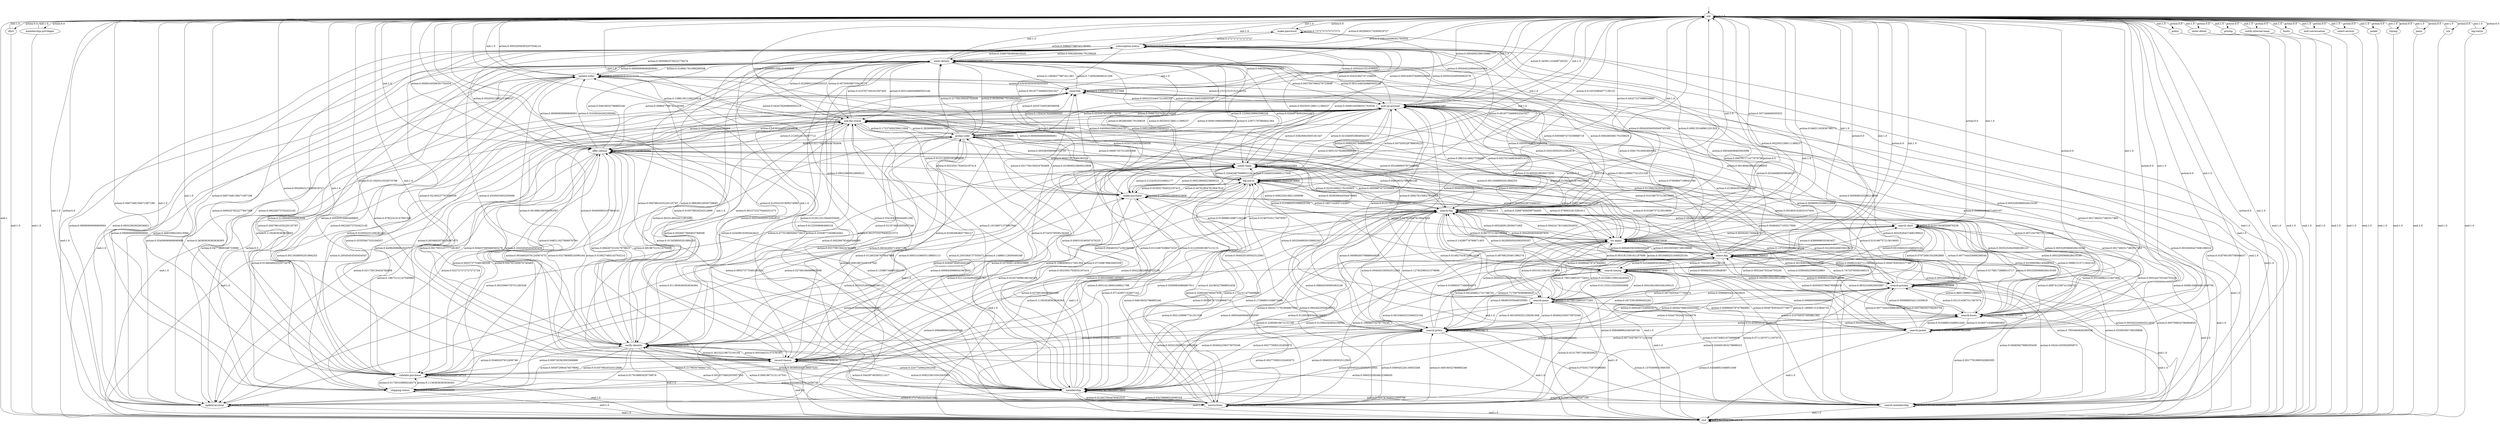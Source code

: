 digraph learned_mdp {
s0 [label="init"];
s1 [label="make-password"];
s2 [label="shirt"];
s3 [label="membership-privileges"];
s4 [label="enter-details"];
s5 [label="verify-identity"];
s6 [label="try-again"];
s7 [label="policy"];
s8 [label="update-account"];
s9 [label="search-boots"];
s10 [label="enter-detail"];
s11 [label="pricing"];
s12 [label="membership"];
s13 [label="search-jacket"];
s14 [label="shipping-status"];
s15 [label="instructions"];
s16 [label="validate-purchase"];
s17 [label="notify-internal-team"];
s18 [label="boots"];
s19 [label="end-conversation"];
s20 [label="search-membership"];
s21 [label="select-answer"];
s22 [label="jacket"];
s23 [label="record-reason"];
s24 [label="subscription-status"];
s25 [label="search-policy"];
s26 [label="timing"];
s27 [label="search-jeans"];
s28 [label="search-faq"];
s29 [label="make-purchase"];
s30 [label="log-out-in"];
s31 [label="pull-up-account"];
s32 [label="jeans"];
s33 [label="n/a"];
s34 [label="offer-refund"];
s35 [label="search-pricing"];
s36 [label="notify-team"];
s37 [label="promo-code"];
s38 [label="log-out/in"];
s39 [label="ask-the-oracle"];
s40 [label="send-link"];
s41 [label="search-timing"];
s42 [label="select-faq"];
s43 [label="search-shirt"];
s44 [label="update-order"];
s45 [label="end"];
s0 -> s0  [label="init:1.0"];
s0 -> s1  [label="action:0.0"];
s0 -> s2  [label="action:0.0"];
s0 -> s3  [label="action:0.0"];
s0 -> s4  [label="action:0.008164598301763554"];
s0 -> s5  [label="action:0.011920313520574788"];
s0 -> s6  [label="action:0.04621162638798171"];
s0 -> s7  [label="action:0.0"];
s0 -> s8  [label="action:0.0"];
s0 -> s9  [label="action:0.0"];
s0 -> s10  [label="action:0.0"];
s0 -> s11  [label="action:0.0"];
s0 -> s12  [label="action:0.010532331809274985"];
s0 -> s13  [label="action:0.0"];
s0 -> s14  [label="action:0.0007348138471587198"];
s0 -> s15  [label="action:0.004000653167864141"];
s0 -> s16  [label="action:0.0007348138471587198"];
s0 -> s17  [label="action:0.0"];
s0 -> s18  [label="action:0.0"];
s0 -> s19  [label="action:0.0"];
s0 -> s20  [label="action:0.0"];
s0 -> s21  [label="action:0.0"];
s0 -> s22  [label="action:0.0"];
s0 -> s23  [label="action:0.0026943174395819727"];
s0 -> s24  [label="action:0.0026943174395819727"];
s0 -> s25  [label="action:0.0"];
s0 -> s26  [label="action:0.0"];
s0 -> s27  [label="action:0.0"];
s0 -> s28  [label="action:0.507184846505552"];
s0 -> s29  [label="action:0.0008164598301763554"];
s0 -> s30  [label="action:0.04327237099934683"];
s0 -> s31  [label="action:0.34381123448726325"];
s0 -> s32  [label="action:0.0"];
s0 -> s33  [label="action:0.0"];
s0 -> s34  [label="action:0.0008164598301763554"];
s0 -> s35  [label="action:0.0"];
s0 -> s36  [label="action:0.014532984977139125"];
s0 -> s37  [label="action:0.0002449379490529066"];
s0 -> s38  [label="action:0.0"];
s0 -> s39  [label="action:0.0008981058131939908"];
s0 -> s40  [label="action:0.0004082299150881777"];
s0 -> s41  [label="action:0.0"];
s0 -> s42  [label="action:0.0"];
s0 -> s43  [label="action:0.0"];
s0 -> s44  [label="action:0.00032658393207054214"];
s0 -> s45  [label="end:1"];
s1 -> s0  [label="init:1.0"];
s1 -> s1  [label="action:0.7272727272727273"];
s1 -> s24  [label="action:0.2727272727272727"];
s1 -> s45 [label="end:1.0"];
s2 -> s0  [label="init:1.0"];
s2 -> s45 [label="end:1.0"];
s3 -> s0  [label="init:1.0"];
s3 -> s45 [label="end:1.0"];
s4 -> s0  [label="init:1.0"];
s4 -> s1  [label="action:0.008647798742138365"];
s4 -> s4  [label="action:0.04009433962264151"];
s4 -> s5  [label="action:0.0007861635220125787"];
s4 -> s6  [label="action:0.05817610062893082"];
s4 -> s8  [label="action:0.4693396226415094"];
s4 -> s14  [label="action:0.0007861635220125787"];
s4 -> s15  [label="action:0.0015723270440251573"];
s4 -> s16  [label="action:0.00550314465408805"];
s4 -> s23  [label="action:0.0015723270440251573"];
s4 -> s24  [label="action:0.006289308176100629"];
s4 -> s28  [label="action:0.006289308176100629"];
s4 -> s29  [label="action:0.04009433962264151"];
s4 -> s30  [label="action:0.06289308176100629"];
s4 -> s31  [label="action:0.0031446540880503146"];
s4 -> s34  [label="action:0.008647798742138365"];
s4 -> s36  [label="action:0.12264150943396226"];
s4 -> s37  [label="action:0.003930817610062893"];
s4 -> s39  [label="action:0.0031446540880503146"];
s4 -> s40  [label="action:0.13836477987421383"];
s4 -> s44  [label="action:0.018081761006289308"];
s4 -> s45 [label="end:1.0"];
s5 -> s0  [label="init:1.0"];
s5 -> s4  [label="action:0.08928010059729645"];
s5 -> s5  [label="action:0.034580320653882425"];
s5 -> s8  [label="action:0.017918893429739076"];
s5 -> s12  [label="action:0.2247720842502358"];
s5 -> s14  [label="action:0.005972964476579692"];
s5 -> s15  [label="action:0.0012574662055957245"];
s5 -> s16  [label="action:0.009745363093366866"];
s5 -> s23  [label="action:0.00534423137378183"];
s5 -> s24  [label="action:0.4539453002200566"];
s5 -> s28  [label="action:0.010374096196164728"];
s5 -> s29  [label="action:0.0009430996541967935"];
s5 -> s31  [label="action:0.012574662055957246"];
s5 -> s34  [label="action:0.006287331027978623"];
s5 -> s36  [label="action:0.00031436655139893113"];
s5 -> s37  [label="action:0.045268783401446085"];
s5 -> s39  [label="action:0.07701980509273813"];
s5 -> s40  [label="action:0.002514932411191449"];
s5 -> s44  [label="action:0.001886199308393587"];
s5 -> s45 [label="end:1.0"];
s6 -> s0  [label="init:1.0"];
s6 -> s4  [label="action:0.09544008483563096"];
s6 -> s6  [label="action:0.014846235418875928"];
s6 -> s12  [label="action:0.009544008483563097"];
s6 -> s14  [label="action:0.0021208907741251328"];
s6 -> s15  [label="action:0.19936373276776245"];
s6 -> s20  [label="action:0.005302226935312832"];
s6 -> s27  [label="action:0.003181336161187699"];
s6 -> s28  [label="action:0.0042417815482502655"];
s6 -> s29  [label="action:0.019088016967126194"];
s6 -> s30  [label="action:0.5790031813361611"];
s6 -> s31  [label="action:0.0021208907741251328"];
s6 -> s36  [label="action:0.03817603393425239"];
s6 -> s37  [label="action:0.005302226935312832"];
s6 -> s39  [label="action:0.010604453870625663"];
s6 -> s41  [label="action:0.003181336161187699"];
s6 -> s42  [label="action:0.008483563096500531"];
s6 -> s45 [label="end:1.0"];
s7 -> s0  [label="init:1.0"];
s7 -> s45 [label="end:1.0"];
s8 -> s0  [label="init:1.0"];
s8 -> s4  [label="action:0.09090909090909091"];
s8 -> s8  [label="action:0.18181818181818182"];
s8 -> s24  [label="action:0.09090909090909091"];
s8 -> s28  [label="action:0.09090909090909091"];
s8 -> s36  [label="action:0.011363636363636364"];
s8 -> s40  [label="action:0.5"];
s8 -> s44  [label="action:0.03409090909090909"];
s8 -> s45 [label="end:1.0"];
s9 -> s0  [label="init:1.0"];
s9 -> s6  [label="action:0.0053285968028419185"];
s9 -> s9  [label="action:0.015985790408525755"];
s9 -> s13  [label="action:0.010657193605683837"];
s9 -> s20  [label="action:0.0017761989342806395"];
s9 -> s23  [label="action:0.007104795737122558"];
s9 -> s25  [label="action:0.014209591474245116"];
s9 -> s28  [label="action:0.023090586145648313"];
s9 -> s29  [label="action:0.0053285968028419185"];
s9 -> s30  [label="action:0.0053285968028419185"];
s9 -> s31  [label="action:0.008880994671403197"];
s9 -> s34  [label="action:0.007104795737122558"];
s9 -> s35  [label="action:0.021314387211367674"];
s9 -> s40  [label="action:0.0053285968028419185"];
s9 -> s42  [label="action:0.8632326820603907"];
s9 -> s43  [label="action:0.0053285968028419185"];
s9 -> s45 [label="end:1.0"];
s10 -> s0  [label="init:1.0"];
s10 -> s45 [label="end:1.0"];
s11 -> s0  [label="init:1.0"];
s11 -> s45 [label="end:1.0"];
s12 -> s0  [label="init:1.0"];
s12 -> s4  [label="action:0.10156971375807941"];
s12 -> s5  [label="action:0.003693444136657433"];
s12 -> s6  [label="action:0.012003693444136657"];
s12 -> s8  [label="action:0.17174515235457063"];
s12 -> s12  [label="action:0.03785780240073869"];
s12 -> s15  [label="action:0.012927054478301015"];
s12 -> s20  [label="action:0.018467220683287166"];
s12 -> s23  [label="action:0.009233610341643583"];
s12 -> s24  [label="action:0.034164358264081256"];
s12 -> s25  [label="action:0.002770083102493075"];
s12 -> s27  [label="action:0.002770083102493075"];
s12 -> s28  [label="action:0.17266851338873498"];
s12 -> s31  [label="action:0.006463527239150508"];
s12 -> s34  [label="action:0.13388734995383195"];
s12 -> s36  [label="action:0.01662049861495845"];
s12 -> s37  [label="action:0.07109879963065559"];
s12 -> s39  [label="action:0.14866112650046168"];
s12 -> s40  [label="action:0.008310249307479225"];
s12 -> s44  [label="action:0.03508771929824561"];
s12 -> s45 [label="end:1.0"];
s13 -> s0  [label="init:1.0"];
s13 -> s6  [label="action:0.008741258741258742"];
s13 -> s9  [label="action:0.01048951048951049"];
s13 -> s13  [label="action:0.02097902097902098"];
s13 -> s15  [label="action:0.01048951048951049"];
s13 -> s27  [label="action:0.024475524475524476"];
s13 -> s28  [label="action:0.005244755244755245"];
s13 -> s31  [label="action:0.0017482517482517483"];
s13 -> s35  [label="action:0.043706293706293704"];
s13 -> s36  [label="action:0.0017482517482517483"];
s13 -> s41  [label="action:0.006993006993006993"];
s13 -> s42  [label="action:0.8601398601398601"];
s13 -> s43  [label="action:0.005244755244755245"];
s13 -> s45 [label="end:1.0"];
s14 -> s0  [label="init:1.0"];
s14 -> s14  [label="action:0.13636363636363635"];
s14 -> s16  [label="action:0.11363636363636363"];
s14 -> s28  [label="action:0.11363636363636363"];
s14 -> s31  [label="action:0.20454545454545456"];
s14 -> s34  [label="action:0.022727272727272728"];
s14 -> s39  [label="action:0.29545454545454547"];
s14 -> s44  [label="action:0.11363636363636363"];
s14 -> s45 [label="end:1.0"];
s15 -> s0  [label="init:1.0"];
s15 -> s4  [label="action:0.02459016393442623"];
s15 -> s5  [label="action:0.00819672131147541"];
s15 -> s6  [label="action:0.22950819672131148"];
s15 -> s12  [label="action:0.03278688524590164"];
s15 -> s15  [label="action:0.05737704918032787"];
s15 -> s25  [label="action:0.04918032786885246"];
s15 -> s28  [label="action:0.0942622950819672"];
s15 -> s29  [label="action:0.04918032786885246"];
s15 -> s30  [label="action:0.1721311475409836"];
s15 -> s35  [label="action:0.020491803278688523"];
s15 -> s36  [label="action:0.24180327868852458"];
s15 -> s39  [label="action:0.00819672131147541"];
s15 -> s40  [label="action:0.012295081967213115"];
s15 -> s45 [label="end:1.0"];
s16 -> s0  [label="init:1.0"];
s16 -> s4  [label="action:0.01384083044982699"];
s16 -> s5  [label="action:0.03460207612456748"];
s16 -> s12  [label="action:0.03460207612456748"];
s16 -> s14  [label="action:0.01730103806228374"];
s16 -> s16  [label="action:0.02422145328719723"];
s16 -> s23  [label="action:0.2179930795847751"];
s16 -> s24  [label="action:0.06228373702422145"];
s16 -> s28  [label="action:0.02768166089965398"];
s16 -> s31  [label="action:0.0034602076124567475"];
s16 -> s34  [label="action:0.020761245674740483"];
s16 -> s36  [label="action:0.02768166089965398"];
s16 -> s37  [label="action:0.0034602076124567475"];
s16 -> s39  [label="action:0.44982698961937717"];
s16 -> s44  [label="action:0.06228373702422145"];
s16 -> s45 [label="end:1.0"];
s17 -> s0  [label="init:1.0"];
s17 -> s45 [label="end:1.0"];
s18 -> s0  [label="init:1.0"];
s18 -> s45 [label="end:1.0"];
s19 -> s0  [label="init:1.0"];
s19 -> s45 [label="end:1.0"];
s20 -> s0  [label="init:1.0"];
s20 -> s4  [label="action:0.0032626427406199023"];
s20 -> s5  [label="action:0.0065252854812398045"];
s20 -> s6  [label="action:0.005709624796084829"];
s20 -> s12  [label="action:0.009787928221859706"];
s20 -> s20  [label="action:0.011419249592169658"];
s20 -> s25  [label="action:0.1370309951060359"];
s20 -> s28  [label="action:0.004078303425774877"];
s20 -> s31  [label="action:0.018760195758564437"];
s20 -> s35  [label="action:0.04241435562805873"];
s20 -> s36  [label="action:0.0008156606851549756"];
s20 -> s39  [label="action:0.004078303425774877"];
s20 -> s40  [label="action:0.0032626427406199023"];
s20 -> s41  [label="action:0.04730831973898858"];
s20 -> s42  [label="action:0.7055464926590538"];
s20 -> s45 [label="end:1.0"];
s21 -> s0  [label="init:1.0"];
s21 -> s45 [label="end:1.0"];
s22 -> s0  [label="init:1.0"];
s22 -> s45 [label="end:1.0"];
s23 -> s0  [label="init:1.0"];
s23 -> s4  [label="action:0.010570824524312896"];
s23 -> s5  [label="action:0.36152219873150104"];
s23 -> s12  [label="action:0.04439746300211417"];
s23 -> s16  [label="action:0.010570824524312896"];
s23 -> s23  [label="action:0.019027484143763214"];
s23 -> s28  [label="action:0.02959830866807611"];
s23 -> s29  [label="action:0.021141649048625793"];
s23 -> s30  [label="action:0.004228329809725159"];
s23 -> s31  [label="action:0.03382663847780127"];
s23 -> s34  [label="action:0.019027484143763214"];
s23 -> s36  [label="action:0.25792811839323465"];
s23 -> s37  [label="action:0.06342494714587738"];
s23 -> s39  [label="action:0.046511627906976744"];
s23 -> s44  [label="action:0.07822410147991543"];
s23 -> s45 [label="end:1.0"];
s24 -> s0  [label="init:1.0"];
s24 -> s4  [label="action:0.33667083854818525"];
s24 -> s5  [label="action:0.02190237797246558"];
s24 -> s6  [label="action:0.0025031289111389237"];
s24 -> s8  [label="action:0.08322903629536921"];
s24 -> s12  [label="action:0.010012515644555695"];
s24 -> s16  [label="action:0.0006257822277847309"];
s24 -> s24  [label="action:0.04818523153942428"];
s24 -> s28  [label="action:0.008135168961201502"];
s24 -> s29  [label="action:0.0025031289111389237"];
s24 -> s30  [label="action:0.0018773466833541927"];
s24 -> s31  [label="action:0.005632040050062578"];
s24 -> s34  [label="action:0.0025031289111389237"];
s24 -> s36  [label="action:0.0025031289111389237"];
s24 -> s37  [label="action:0.0018773466833541927"];
s24 -> s39  [label="action:0.007509386733416771"];
s24 -> s40  [label="action:0.4593241551939925"];
s24 -> s44  [label="action:0.0050062578222778474"];
s24 -> s45 [label="end:1.0"];
s25 -> s0  [label="init:1.0"];
s25 -> s5  [label="action:0.004020100502512563"];
s25 -> s6  [label="action:0.019095477386934675"];
s25 -> s8  [label="action:0.004020100502512563"];
s25 -> s9  [label="action:0.0020100502512562816"];
s25 -> s12  [label="action:0.004020100502512563"];
s25 -> s15  [label="action:0.009045226130653266"];
s25 -> s20  [label="action:0.07035175879396985"];
s25 -> s23  [label="action:0.0020100502512562816"];
s25 -> s24  [label="action:0.004020100502512563"];
s25 -> s25  [label="action:0.019095477386934675"];
s25 -> s27  [label="action:0.0010050251256281408"];
s25 -> s28  [label="action:0.004020100502512563"];
s25 -> s30  [label="action:0.004020100502512563"];
s25 -> s31  [label="action:0.01407035175879397"];
s25 -> s35  [label="action:0.06934673366834171"];
s25 -> s41  [label="action:0.04723618090452261"];
s25 -> s42  [label="action:0.7175879396984924"];
s25 -> s43  [label="action:0.005025125628140704"];
s25 -> s45 [label="end:1.0"];
s26 -> s0  [label="init:1.0"];
s26 -> s45 [label="end:1.0"];
s27 -> s0  [label="init:1.0"];
s27 -> s9  [label="action:0.009884678747940691"];
s27 -> s12  [label="action:0.004942339373970346"];
s27 -> s13  [label="action:0.019769357495881382"];
s27 -> s15  [label="action:0.013179571663920923"];
s27 -> s25  [label="action:0.004942339373970346"];
s27 -> s27  [label="action:0.03789126853377265"];
s27 -> s28  [label="action:0.014827018121911038"];
s27 -> s30  [label="action:0.0032948929159802307"];
s27 -> s31  [label="action:0.013179571663920923"];
s27 -> s35  [label="action:0.06754530477759473"];
s27 -> s41  [label="action:0.011532125205930808"];
s27 -> s42  [label="action:0.7891268533772653"];
s27 -> s43  [label="action:0.009884678747940691"];
s27 -> s45 [label="end:1.0"];
s28 -> s0  [label="init:1.0"];
s28 -> s4  [label="action:0.0005687473339968719"];
s28 -> s6  [label="action:0.005260912839471065"];
s28 -> s9  [label="action:0.09981515711645102"];
s28 -> s12  [label="action:0.005687473339968719"];
s28 -> s13  [label="action:0.09384331010948387"];
s28 -> s15  [label="action:0.0024171761694867055"];
s28 -> s20  [label="action:0.1866913123844732"];
s28 -> s23  [label="action:0.00014218683349921798"];
s28 -> s24  [label="action:0.00042656050049765394"];
s28 -> s25  [label="action:0.12782596331579696"];
s28 -> s27  [label="action:0.09768235461396274"];
s28 -> s28  [label="action:0.003270297170482013"];
s28 -> s30  [label="action:0.003839044504478885"];
s28 -> s31  [label="action:0.0027015498364851413"];
s28 -> s35  [label="action:0.13721029432674534"];
s28 -> s36  [label="action:0.0005687473339968719"];
s28 -> s41  [label="action:0.14289776766671405"];
s28 -> s42  [label="action:0.00426560500497654"];
s28 -> s43  [label="action:0.08488553959903312"];
s28 -> s45 [label="end:1.0"];
s29 -> s0  [label="init:1.0"];
s29 -> s4  [label="action:0.09523809523809523"];
s29 -> s6  [label="action:0.047619047619047616"];
s29 -> s12  [label="action:0.07142857142857142"];
s29 -> s28  [label="action:0.2857142857142857"];
s29 -> s29  [label="action:0.23809523809523808"];
s29 -> s30  [label="action:0.047619047619047616"];
s29 -> s34  [label="action:0.09523809523809523"];
s29 -> s36  [label="action:0.09523809523809523"];
s29 -> s37  [label="action:0.023809523809523808"];
s29 -> s45 [label="end:1.0"];
s30 -> s0  [label="init:1.0"];
s30 -> s4  [label="action:0.23971797884841364"];
s30 -> s6  [label="action:0.32667450058754405"];
s30 -> s9  [label="action:0.0035252643948296123"];
s30 -> s14  [label="action:0.0035252643948296123"];
s30 -> s15  [label="action:0.3290246768507638"];
s30 -> s23  [label="action:0.0023501762632197414"];
s30 -> s28  [label="action:0.008225616921269096"];
s30 -> s29  [label="action:0.023501762632197415"];
s30 -> s30  [label="action:0.009400705052878966"];
s30 -> s31  [label="action:0.007050528789659225"];
s30 -> s34  [label="action:0.0023501762632197414"];
s30 -> s36  [label="action:0.04465334900117509"];
s30 -> s45 [label="end:1.0"];
s31 -> s0  [label="init:1.0"];
s31 -> s1  [label="action:0.0004463289444320464"];
s31 -> s4  [label="action:0.0037937960276723946"];
s31 -> s5  [label="action:0.6132559696496318"];
s31 -> s6  [label="action:0.014952019638473556"];
s31 -> s12  [label="action:0.01316670386074537"];
s31 -> s14  [label="action:0.0017853157777281857"];
s31 -> s15  [label="action:0.0008926578888640928"];
s31 -> s16  [label="action:0.05355947333184557"];
s31 -> s23  [label="action:0.07163579558134345"];
s31 -> s24  [label="action:0.02432492747154653"];
s31 -> s28  [label="action:0.08614148627538495"];
s31 -> s29  [label="action:0.005132782860968534"];
s31 -> s30  [label="action:0.00892657888864093"];
s31 -> s31  [label="action:0.020084802499442087"];
s31 -> s34  [label="action:0.0004463289444320464"];
s31 -> s36  [label="action:0.021646953804954253"];
s31 -> s37  [label="action:0.004016960499888418"];
s31 -> s39  [label="action:0.05556795358178978"];
s31 -> s40  [label="action:0.0002231644722160232"];
s31 -> s45 [label="end:1.0"];
s32 -> s0  [label="init:1.0"];
s32 -> s45 [label="end:1.0"];
s33 -> s0  [label="init:1.0"];
s33 -> s45 [label="end:1.0"];
s34 -> s0  [label="init:1.0"];
s34 -> s4  [label="action:0.04918032786885246"];
s34 -> s5  [label="action:0.08196721311475409"];
s34 -> s8  [label="action:0.19672131147540983"];
s34 -> s12  [label="action:0.06557377049180328"];
s34 -> s16  [label="action:0.06557377049180328"];
s34 -> s23  [label="action:0.03278688524590164"];
s34 -> s28  [label="action:0.04918032786885246"];
s34 -> s31  [label="action:0.16393442622950818"];
s34 -> s34  [label="action:0.21311475409836064"];
s34 -> s36  [label="action:0.06557377049180328"];
s34 -> s44  [label="action:0.01639344262295082"];
s34 -> s45 [label="end:1.0"];
s35 -> s0  [label="init:1.0"];
s35 -> s6  [label="action:0.001936108422071636"];
s35 -> s9  [label="action:0.000968054211035818"];
s35 -> s12  [label="action:0.007744433688286544"];
s35 -> s13  [label="action:0.007744433688286544"];
s35 -> s20  [label="action:0.04065827686350436"];
s35 -> s25  [label="action:0.06582768635043562"];
s35 -> s27  [label="action:0.00968054211035818"];
s35 -> s28  [label="action:0.022265246853823813"];
s35 -> s31  [label="action:0.005808325266214908"];
s35 -> s35  [label="action:0.010648596321393998"];
s35 -> s36  [label="action:0.00484027105517909"];
s35 -> s37  [label="action:0.002904162633107454"];
s35 -> s39  [label="action:0.005808325266214908"];
s35 -> s41  [label="action:0.05808325266214908"];
s35 -> s42  [label="action:0.7473378509196515"];
s35 -> s43  [label="action:0.007744433688286544"];
s35 -> s45 [label="end:1.0"];
s36 -> s0  [label="init:1.0"];
s36 -> s4  [label="action:0.02849740932642487"];
s36 -> s5  [label="action:0.012953367875647668"];
s36 -> s6  [label="action:0.09326424870466321"];
s36 -> s8  [label="action:0.0025906735751295338"];
s36 -> s15  [label="action:0.09844559585492228"];
s36 -> s23  [label="action:0.02849740932642487"];
s36 -> s28  [label="action:0.023316062176165803"];
s36 -> s29  [label="action:0.21243523316062177"];
s36 -> s30  [label="action:0.32642487046632124"];
s36 -> s31  [label="action:0.03626943005181347"];
s36 -> s36  [label="action:0.046632124352331605"];
s36 -> s37  [label="action:0.09067357512953368"];
s36 -> s45 [label="end:1.0"];
s37 -> s0  [label="init:1.0"];
s37 -> s4  [label="action:0.21739130434782608"];
s37 -> s8  [label="action:0.021739130434782608"];
s37 -> s12  [label="action:0.10869565217391304"];
s37 -> s23  [label="action:0.021739130434782608"];
s37 -> s29  [label="action:0.021739130434782608"];
s37 -> s34  [label="action:0.021739130434782608"];
s37 -> s37  [label="action:0.13043478260869565"];
s37 -> s39  [label="action:0.2826086956521739"];
s37 -> s40  [label="action:0.13043478260869565"];
s37 -> s44  [label="action:0.043478260869565216"];
s37 -> s45 [label="end:1.0"];
s38 -> s0  [label="init:1.0"];
s38 -> s45 [label="end:1.0"];
s39 -> s0  [label="init:1.0"];
s39 -> s4  [label="action:0.010767160161507403"];
s39 -> s5  [label="action:0.0026917900403768506"];
s39 -> s6  [label="action:0.0013458950201884253"];
s39 -> s8  [label="action:0.014804845222072678"];
s39 -> s12  [label="action:0.2503364737550471"];
s39 -> s14  [label="action:0.0013458950201884253"];
s39 -> s16  [label="action:0.004037685060565276"];
s39 -> s23  [label="action:0.013458950201884253"];
s39 -> s24  [label="action:0.02288021534320323"];
s39 -> s28  [label="action:0.052489905787348586"];
s39 -> s29  [label="action:0.012113055181695828"];
s39 -> s30  [label="action:0.005383580080753701"];
s39 -> s31  [label="action:0.008075370121130552"];
s39 -> s34  [label="action:0.2126514131897712"];
s39 -> s36  [label="action:0.02557200538358008"];
s39 -> s37  [label="action:0.17227456258411844"];
s39 -> s39  [label="action:0.005383580080753701"];
s39 -> s40  [label="action:0.02557200538358008"];
s39 -> s44  [label="action:0.15881561238223418"];
s39 -> s45 [label="end:1.0"];
s40 -> s0  [label="init:1.0"];
s40 -> s4  [label="action:0.7185929648241206"];
s40 -> s5  [label="action:0.020100502512562814"];
s40 -> s8  [label="action:0.04773869346733668"];
s40 -> s16  [label="action:0.010050251256281407"];
s40 -> s24  [label="action:0.04020100502512563"];
s40 -> s28  [label="action:0.020100502512562814"];
s40 -> s31  [label="action:0.022613065326633167"];
s40 -> s40  [label="action:0.12060301507537688"];
s40 -> s45 [label="end:1.0"];
s41 -> s0  [label="init:1.0"];
s41 -> s6  [label="action:0.0010460251046025104"];
s41 -> s20  [label="action:0.07112970711297072"];
s41 -> s23  [label="action:0.0010460251046025104"];
s41 -> s25  [label="action:0.06485355648535565"];
s41 -> s27  [label="action:0.0041841004184100415"];
s41 -> s28  [label="action:0.0020920502092050207"];
s41 -> s31  [label="action:0.014644351464435146"];
s41 -> s35  [label="action:0.05230125523012552"];
s41 -> s37  [label="action:0.010460251046025104"];
s41 -> s39  [label="action:0.006276150627615063"];
s41 -> s41  [label="action:0.015690376569037656"];
s41 -> s42  [label="action:0.7552301255230126"];
s41 -> s43  [label="action:0.0010460251046025104"];
s41 -> s45 [label="end:1.0"];
s42 -> s0  [label="init:1.0"];
s42 -> s4  [label="action:0.006791171477079796"];
s42 -> s6  [label="action:0.003395585738539898"];
s42 -> s8  [label="action:0.008488964346349746"];
s42 -> s9  [label="action:0.0050933786078098476"];
s42 -> s12  [label="action:0.013582342954159592"];
s42 -> s15  [label="action:0.008488964346349746"];
s42 -> s20  [label="action:0.03395585738539898"];
s42 -> s25  [label="action:0.042444821731748725"];
s42 -> s27  [label="action:0.015280135823429542"];
s42 -> s28  [label="action:0.01867572156196944"];
s42 -> s31  [label="action:0.07809847198641766"];
s42 -> s35  [label="action:0.03904923599320883"];
s42 -> s36  [label="action:0.010186757215619695"];
s42 -> s37  [label="action:0.010186757215619695"];
s42 -> s39  [label="action:0.013582342954159592"];
s42 -> s40  [label="action:0.025466893039049237"];
s42 -> s41  [label="action:0.025466893039049237"];
s42 -> s42  [label="action:0.631578947368421"];
s42 -> s43  [label="action:0.010186757215619695"];
s42 -> s45 [label="end:1.0"];
s43 -> s0  [label="init:1.0"];
s43 -> s6  [label="action:0.003929273084479371"];
s43 -> s9  [label="action:0.01768172888015717"];
s43 -> s13  [label="action:0.03339882121807466"];
s43 -> s27  [label="action:0.009823182711198428"];
s43 -> s31  [label="action:0.0019646365422396855"];
s43 -> s35  [label="action:0.07072691552062868"];
s43 -> s42  [label="action:0.8388998035363457"];
s43 -> s43  [label="action:0.023575638506876228"];
s43 -> s45 [label="end:1.0"];
s44 -> s0  [label="init:1.0"];
s44 -> s4  [label="action:0.09090909090909091"];
s44 -> s8  [label="action:0.36363636363636365"];
s44 -> s28  [label="action:0.030303030303030304"];
s44 -> s29  [label="action:0.06060606060606061"];
s44 -> s30  [label="action:0.06060606060606061"];
s44 -> s31  [label="action:0.15151515151515152"];
s44 -> s34  [label="action:0.06060606060606061"];
s44 -> s40  [label="action:0.030303030303030304"];
s44 -> s44  [label="action:0.15151515151515152"];
s44 -> s45 [label="end:1.0"];
s45 -> s45 [label="init:1.0"];
s45 -> s45  [label="action:1.0"];
s45 -> s45  [label="end:1.0"];
__start0 [label="", shape=none];
__start0 -> s0  [label=""];
}